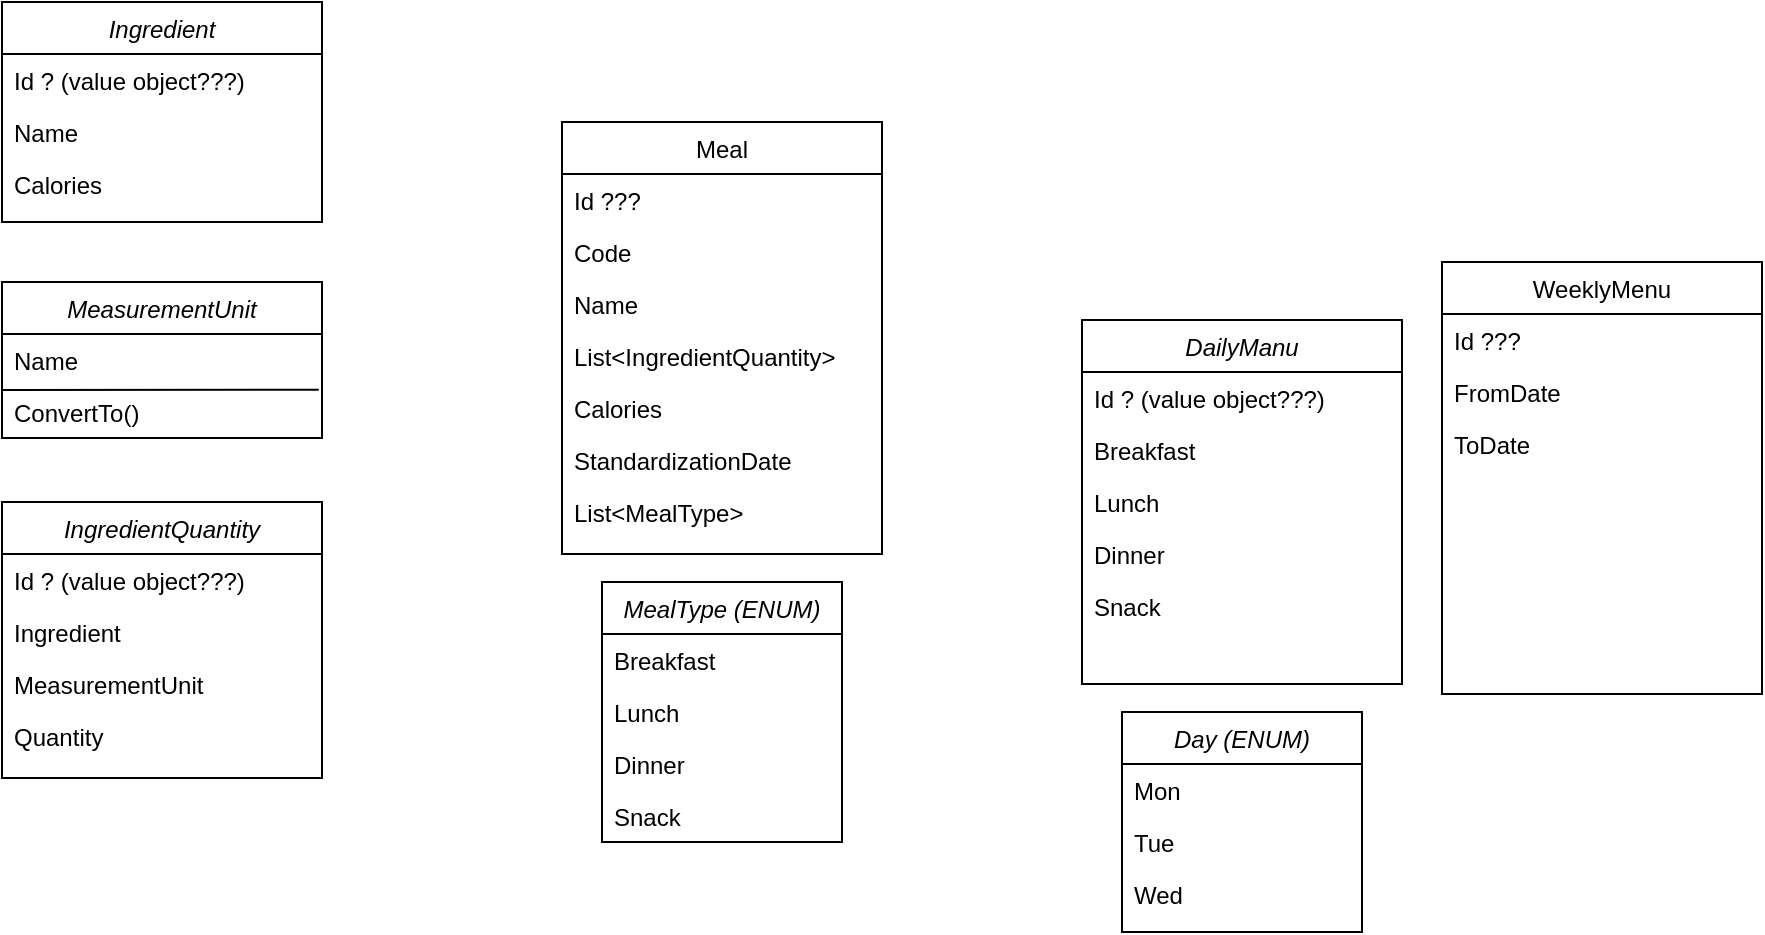 <mxfile version="24.2.3" type="device">
  <diagram id="GDx_2gZbZ9wgl7-7VXHY" name="Page-1">
    <mxGraphModel dx="1434" dy="746" grid="1" gridSize="10" guides="1" tooltips="1" connect="1" arrows="1" fold="1" page="1" pageScale="1" pageWidth="1920" pageHeight="1200" math="0" shadow="0">
      <root>
        <mxCell id="0" />
        <mxCell id="1" parent="0" />
        <mxCell id="k1ia0Kni4IpyKNYvvvFL-1" value="Ingredient " style="swimlane;fontStyle=2;align=center;verticalAlign=top;childLayout=stackLayout;horizontal=1;startSize=26;horizontalStack=0;resizeParent=1;resizeLast=0;collapsible=1;marginBottom=0;rounded=0;shadow=0;strokeWidth=1;" vertex="1" parent="1">
          <mxGeometry x="50" y="120" width="160" height="110" as="geometry">
            <mxRectangle x="230" y="140" width="160" height="26" as="alternateBounds" />
          </mxGeometry>
        </mxCell>
        <mxCell id="k1ia0Kni4IpyKNYvvvFL-2" value="Id ? (value object???)" style="text;align=left;verticalAlign=top;spacingLeft=4;spacingRight=4;overflow=hidden;rotatable=0;points=[[0,0.5],[1,0.5]];portConstraint=eastwest;" vertex="1" parent="k1ia0Kni4IpyKNYvvvFL-1">
          <mxGeometry y="26" width="160" height="26" as="geometry" />
        </mxCell>
        <mxCell id="k1ia0Kni4IpyKNYvvvFL-3" value="Name" style="text;align=left;verticalAlign=top;spacingLeft=4;spacingRight=4;overflow=hidden;rotatable=0;points=[[0,0.5],[1,0.5]];portConstraint=eastwest;rounded=0;shadow=0;html=0;" vertex="1" parent="k1ia0Kni4IpyKNYvvvFL-1">
          <mxGeometry y="52" width="160" height="26" as="geometry" />
        </mxCell>
        <mxCell id="k1ia0Kni4IpyKNYvvvFL-4" value="Calories" style="text;align=left;verticalAlign=top;spacingLeft=4;spacingRight=4;overflow=hidden;rotatable=0;points=[[0,0.5],[1,0.5]];portConstraint=eastwest;rounded=0;shadow=0;html=0;" vertex="1" parent="k1ia0Kni4IpyKNYvvvFL-1">
          <mxGeometry y="78" width="160" height="26" as="geometry" />
        </mxCell>
        <mxCell id="k1ia0Kni4IpyKNYvvvFL-5" value="Meal" style="swimlane;fontStyle=0;align=center;verticalAlign=top;childLayout=stackLayout;horizontal=1;startSize=26;horizontalStack=0;resizeParent=1;resizeLast=0;collapsible=1;marginBottom=0;rounded=0;shadow=0;strokeWidth=1;" vertex="1" parent="1">
          <mxGeometry x="330" y="180" width="160" height="216" as="geometry">
            <mxRectangle x="550" y="140" width="160" height="26" as="alternateBounds" />
          </mxGeometry>
        </mxCell>
        <mxCell id="k1ia0Kni4IpyKNYvvvFL-6" value="Id ???" style="text;align=left;verticalAlign=top;spacingLeft=4;spacingRight=4;overflow=hidden;rotatable=0;points=[[0,0.5],[1,0.5]];portConstraint=eastwest;" vertex="1" parent="k1ia0Kni4IpyKNYvvvFL-5">
          <mxGeometry y="26" width="160" height="26" as="geometry" />
        </mxCell>
        <mxCell id="k1ia0Kni4IpyKNYvvvFL-7" value="Code" style="text;align=left;verticalAlign=top;spacingLeft=4;spacingRight=4;overflow=hidden;rotatable=0;points=[[0,0.5],[1,0.5]];portConstraint=eastwest;" vertex="1" parent="k1ia0Kni4IpyKNYvvvFL-5">
          <mxGeometry y="52" width="160" height="26" as="geometry" />
        </mxCell>
        <mxCell id="k1ia0Kni4IpyKNYvvvFL-8" value="Name" style="text;align=left;verticalAlign=top;spacingLeft=4;spacingRight=4;overflow=hidden;rotatable=0;points=[[0,0.5],[1,0.5]];portConstraint=eastwest;rounded=0;shadow=0;html=0;" vertex="1" parent="k1ia0Kni4IpyKNYvvvFL-5">
          <mxGeometry y="78" width="160" height="26" as="geometry" />
        </mxCell>
        <mxCell id="k1ia0Kni4IpyKNYvvvFL-9" value="List&lt;IngredientQuantity&gt;" style="text;align=left;verticalAlign=top;spacingLeft=4;spacingRight=4;overflow=hidden;rotatable=0;points=[[0,0.5],[1,0.5]];portConstraint=eastwest;rounded=0;shadow=0;html=0;" vertex="1" parent="k1ia0Kni4IpyKNYvvvFL-5">
          <mxGeometry y="104" width="160" height="26" as="geometry" />
        </mxCell>
        <mxCell id="k1ia0Kni4IpyKNYvvvFL-10" value="Calories" style="text;align=left;verticalAlign=top;spacingLeft=4;spacingRight=4;overflow=hidden;rotatable=0;points=[[0,0.5],[1,0.5]];portConstraint=eastwest;rounded=0;shadow=0;html=0;" vertex="1" parent="k1ia0Kni4IpyKNYvvvFL-5">
          <mxGeometry y="130" width="160" height="26" as="geometry" />
        </mxCell>
        <mxCell id="k1ia0Kni4IpyKNYvvvFL-11" value="StandardizationDate" style="text;align=left;verticalAlign=top;spacingLeft=4;spacingRight=4;overflow=hidden;rotatable=0;points=[[0,0.5],[1,0.5]];portConstraint=eastwest;rounded=0;shadow=0;html=0;" vertex="1" parent="k1ia0Kni4IpyKNYvvvFL-5">
          <mxGeometry y="156" width="160" height="26" as="geometry" />
        </mxCell>
        <mxCell id="k1ia0Kni4IpyKNYvvvFL-12" value="List&lt;MealType&gt;" style="text;align=left;verticalAlign=top;spacingLeft=4;spacingRight=4;overflow=hidden;rotatable=0;points=[[0,0.5],[1,0.5]];portConstraint=eastwest;rounded=0;shadow=0;html=0;" vertex="1" parent="k1ia0Kni4IpyKNYvvvFL-5">
          <mxGeometry y="182" width="160" height="26" as="geometry" />
        </mxCell>
        <mxCell id="k1ia0Kni4IpyKNYvvvFL-13" value="IngredientQuantity" style="swimlane;fontStyle=2;align=center;verticalAlign=top;childLayout=stackLayout;horizontal=1;startSize=26;horizontalStack=0;resizeParent=1;resizeLast=0;collapsible=1;marginBottom=0;rounded=0;shadow=0;strokeWidth=1;" vertex="1" parent="1">
          <mxGeometry x="50" y="370" width="160" height="138" as="geometry">
            <mxRectangle x="230" y="140" width="160" height="26" as="alternateBounds" />
          </mxGeometry>
        </mxCell>
        <mxCell id="k1ia0Kni4IpyKNYvvvFL-14" value="Id ? (value object???)" style="text;align=left;verticalAlign=top;spacingLeft=4;spacingRight=4;overflow=hidden;rotatable=0;points=[[0,0.5],[1,0.5]];portConstraint=eastwest;" vertex="1" parent="k1ia0Kni4IpyKNYvvvFL-13">
          <mxGeometry y="26" width="160" height="26" as="geometry" />
        </mxCell>
        <mxCell id="k1ia0Kni4IpyKNYvvvFL-15" value="Ingredient" style="text;align=left;verticalAlign=top;spacingLeft=4;spacingRight=4;overflow=hidden;rotatable=0;points=[[0,0.5],[1,0.5]];portConstraint=eastwest;rounded=0;shadow=0;html=0;" vertex="1" parent="k1ia0Kni4IpyKNYvvvFL-13">
          <mxGeometry y="52" width="160" height="26" as="geometry" />
        </mxCell>
        <mxCell id="k1ia0Kni4IpyKNYvvvFL-16" value="MeasurementUnit" style="text;align=left;verticalAlign=top;spacingLeft=4;spacingRight=4;overflow=hidden;rotatable=0;points=[[0,0.5],[1,0.5]];portConstraint=eastwest;rounded=0;shadow=0;html=0;" vertex="1" parent="k1ia0Kni4IpyKNYvvvFL-13">
          <mxGeometry y="78" width="160" height="26" as="geometry" />
        </mxCell>
        <mxCell id="k1ia0Kni4IpyKNYvvvFL-17" value="Quantity" style="text;align=left;verticalAlign=top;spacingLeft=4;spacingRight=4;overflow=hidden;rotatable=0;points=[[0,0.5],[1,0.5]];portConstraint=eastwest;rounded=0;shadow=0;html=0;" vertex="1" parent="k1ia0Kni4IpyKNYvvvFL-13">
          <mxGeometry y="104" width="160" height="26" as="geometry" />
        </mxCell>
        <mxCell id="k1ia0Kni4IpyKNYvvvFL-18" value="MeasurementUnit" style="swimlane;fontStyle=2;align=center;verticalAlign=top;childLayout=stackLayout;horizontal=1;startSize=26;horizontalStack=0;resizeParent=1;resizeLast=0;collapsible=1;marginBottom=0;rounded=0;shadow=0;strokeWidth=1;" vertex="1" parent="1">
          <mxGeometry x="50" y="260" width="160" height="78" as="geometry">
            <mxRectangle x="230" y="140" width="160" height="26" as="alternateBounds" />
          </mxGeometry>
        </mxCell>
        <mxCell id="k1ia0Kni4IpyKNYvvvFL-19" value="Name" style="text;align=left;verticalAlign=top;spacingLeft=4;spacingRight=4;overflow=hidden;rotatable=0;points=[[0,0.5],[1,0.5]];portConstraint=eastwest;rounded=0;shadow=0;html=0;" vertex="1" parent="k1ia0Kni4IpyKNYvvvFL-18">
          <mxGeometry y="26" width="160" height="26" as="geometry" />
        </mxCell>
        <mxCell id="k1ia0Kni4IpyKNYvvvFL-20" value="ConvertTo()" style="text;align=left;verticalAlign=top;spacingLeft=4;spacingRight=4;overflow=hidden;rotatable=0;points=[[0,0.5],[1,0.5]];portConstraint=eastwest;rounded=0;shadow=0;html=0;" vertex="1" parent="k1ia0Kni4IpyKNYvvvFL-18">
          <mxGeometry y="52" width="160" height="26" as="geometry" />
        </mxCell>
        <mxCell id="k1ia0Kni4IpyKNYvvvFL-21" value="" style="endArrow=none;html=1;rounded=0;entryX=0.99;entryY=0.071;entryDx=0;entryDy=0;entryPerimeter=0;" edge="1" parent="k1ia0Kni4IpyKNYvvvFL-18" target="k1ia0Kni4IpyKNYvvvFL-20">
          <mxGeometry width="50" height="50" relative="1" as="geometry">
            <mxPoint y="54" as="sourcePoint" />
            <mxPoint x="390" y="10" as="targetPoint" />
          </mxGeometry>
        </mxCell>
        <mxCell id="k1ia0Kni4IpyKNYvvvFL-22" value="WeeklyMenu" style="swimlane;fontStyle=0;align=center;verticalAlign=top;childLayout=stackLayout;horizontal=1;startSize=26;horizontalStack=0;resizeParent=1;resizeLast=0;collapsible=1;marginBottom=0;rounded=0;shadow=0;strokeWidth=1;" vertex="1" parent="1">
          <mxGeometry x="770" y="250" width="160" height="216" as="geometry">
            <mxRectangle x="550" y="140" width="160" height="26" as="alternateBounds" />
          </mxGeometry>
        </mxCell>
        <mxCell id="k1ia0Kni4IpyKNYvvvFL-23" value="Id ???" style="text;align=left;verticalAlign=top;spacingLeft=4;spacingRight=4;overflow=hidden;rotatable=0;points=[[0,0.5],[1,0.5]];portConstraint=eastwest;" vertex="1" parent="k1ia0Kni4IpyKNYvvvFL-22">
          <mxGeometry y="26" width="160" height="26" as="geometry" />
        </mxCell>
        <mxCell id="k1ia0Kni4IpyKNYvvvFL-24" value="FromDate" style="text;align=left;verticalAlign=top;spacingLeft=4;spacingRight=4;overflow=hidden;rotatable=0;points=[[0,0.5],[1,0.5]];portConstraint=eastwest;" vertex="1" parent="k1ia0Kni4IpyKNYvvvFL-22">
          <mxGeometry y="52" width="160" height="26" as="geometry" />
        </mxCell>
        <mxCell id="k1ia0Kni4IpyKNYvvvFL-25" value="ToDate" style="text;align=left;verticalAlign=top;spacingLeft=4;spacingRight=4;overflow=hidden;rotatable=0;points=[[0,0.5],[1,0.5]];portConstraint=eastwest;" vertex="1" parent="k1ia0Kni4IpyKNYvvvFL-22">
          <mxGeometry y="78" width="160" height="26" as="geometry" />
        </mxCell>
        <mxCell id="k1ia0Kni4IpyKNYvvvFL-26" value="DailyManu" style="swimlane;fontStyle=2;align=center;verticalAlign=top;childLayout=stackLayout;horizontal=1;startSize=26;horizontalStack=0;resizeParent=1;resizeLast=0;collapsible=1;marginBottom=0;rounded=0;shadow=0;strokeWidth=1;" vertex="1" parent="1">
          <mxGeometry x="590" y="279" width="160" height="182" as="geometry">
            <mxRectangle x="230" y="140" width="160" height="26" as="alternateBounds" />
          </mxGeometry>
        </mxCell>
        <mxCell id="k1ia0Kni4IpyKNYvvvFL-27" value="Id ? (value object???)" style="text;align=left;verticalAlign=top;spacingLeft=4;spacingRight=4;overflow=hidden;rotatable=0;points=[[0,0.5],[1,0.5]];portConstraint=eastwest;" vertex="1" parent="k1ia0Kni4IpyKNYvvvFL-26">
          <mxGeometry y="26" width="160" height="26" as="geometry" />
        </mxCell>
        <mxCell id="k1ia0Kni4IpyKNYvvvFL-28" value="Breakfast" style="text;align=left;verticalAlign=top;spacingLeft=4;spacingRight=4;overflow=hidden;rotatable=0;points=[[0,0.5],[1,0.5]];portConstraint=eastwest;rounded=0;shadow=0;html=0;" vertex="1" parent="k1ia0Kni4IpyKNYvvvFL-26">
          <mxGeometry y="52" width="160" height="26" as="geometry" />
        </mxCell>
        <mxCell id="k1ia0Kni4IpyKNYvvvFL-29" value="Lunch" style="text;align=left;verticalAlign=top;spacingLeft=4;spacingRight=4;overflow=hidden;rotatable=0;points=[[0,0.5],[1,0.5]];portConstraint=eastwest;rounded=0;shadow=0;html=0;" vertex="1" parent="k1ia0Kni4IpyKNYvvvFL-26">
          <mxGeometry y="78" width="160" height="26" as="geometry" />
        </mxCell>
        <mxCell id="k1ia0Kni4IpyKNYvvvFL-30" value="Dinner" style="text;align=left;verticalAlign=top;spacingLeft=4;spacingRight=4;overflow=hidden;rotatable=0;points=[[0,0.5],[1,0.5]];portConstraint=eastwest;rounded=0;shadow=0;html=0;" vertex="1" parent="k1ia0Kni4IpyKNYvvvFL-26">
          <mxGeometry y="104" width="160" height="26" as="geometry" />
        </mxCell>
        <mxCell id="k1ia0Kni4IpyKNYvvvFL-31" value="Snack" style="text;align=left;verticalAlign=top;spacingLeft=4;spacingRight=4;overflow=hidden;rotatable=0;points=[[0,0.5],[1,0.5]];portConstraint=eastwest;rounded=0;shadow=0;html=0;" vertex="1" parent="k1ia0Kni4IpyKNYvvvFL-26">
          <mxGeometry y="130" width="160" height="26" as="geometry" />
        </mxCell>
        <mxCell id="k1ia0Kni4IpyKNYvvvFL-32" value="Day (ENUM)" style="swimlane;fontStyle=2;align=center;verticalAlign=top;childLayout=stackLayout;horizontal=1;startSize=26;horizontalStack=0;resizeParent=1;resizeLast=0;collapsible=1;marginBottom=0;rounded=0;shadow=0;strokeWidth=1;" vertex="1" parent="1">
          <mxGeometry x="610" y="475" width="120" height="110" as="geometry">
            <mxRectangle x="230" y="140" width="160" height="26" as="alternateBounds" />
          </mxGeometry>
        </mxCell>
        <mxCell id="k1ia0Kni4IpyKNYvvvFL-33" value="Mon" style="text;align=left;verticalAlign=top;spacingLeft=4;spacingRight=4;overflow=hidden;rotatable=0;points=[[0,0.5],[1,0.5]];portConstraint=eastwest;rounded=0;shadow=0;html=0;" vertex="1" parent="k1ia0Kni4IpyKNYvvvFL-32">
          <mxGeometry y="26" width="120" height="26" as="geometry" />
        </mxCell>
        <mxCell id="k1ia0Kni4IpyKNYvvvFL-34" value="Tue" style="text;align=left;verticalAlign=top;spacingLeft=4;spacingRight=4;overflow=hidden;rotatable=0;points=[[0,0.5],[1,0.5]];portConstraint=eastwest;rounded=0;shadow=0;html=0;" vertex="1" parent="k1ia0Kni4IpyKNYvvvFL-32">
          <mxGeometry y="52" width="120" height="26" as="geometry" />
        </mxCell>
        <mxCell id="k1ia0Kni4IpyKNYvvvFL-35" value="Wed" style="text;align=left;verticalAlign=top;spacingLeft=4;spacingRight=4;overflow=hidden;rotatable=0;points=[[0,0.5],[1,0.5]];portConstraint=eastwest;rounded=0;shadow=0;html=0;" vertex="1" parent="k1ia0Kni4IpyKNYvvvFL-32">
          <mxGeometry y="78" width="120" height="26" as="geometry" />
        </mxCell>
        <mxCell id="k1ia0Kni4IpyKNYvvvFL-36" value="MealType (ENUM)" style="swimlane;fontStyle=2;align=center;verticalAlign=top;childLayout=stackLayout;horizontal=1;startSize=26;horizontalStack=0;resizeParent=1;resizeLast=0;collapsible=1;marginBottom=0;rounded=0;shadow=0;strokeWidth=1;" vertex="1" parent="1">
          <mxGeometry x="350" y="410" width="120" height="130" as="geometry">
            <mxRectangle x="230" y="140" width="160" height="26" as="alternateBounds" />
          </mxGeometry>
        </mxCell>
        <mxCell id="k1ia0Kni4IpyKNYvvvFL-37" value="Breakfast" style="text;align=left;verticalAlign=top;spacingLeft=4;spacingRight=4;overflow=hidden;rotatable=0;points=[[0,0.5],[1,0.5]];portConstraint=eastwest;rounded=0;shadow=0;html=0;" vertex="1" parent="k1ia0Kni4IpyKNYvvvFL-36">
          <mxGeometry y="26" width="120" height="26" as="geometry" />
        </mxCell>
        <mxCell id="k1ia0Kni4IpyKNYvvvFL-38" value="Lunch" style="text;align=left;verticalAlign=top;spacingLeft=4;spacingRight=4;overflow=hidden;rotatable=0;points=[[0,0.5],[1,0.5]];portConstraint=eastwest;rounded=0;shadow=0;html=0;" vertex="1" parent="k1ia0Kni4IpyKNYvvvFL-36">
          <mxGeometry y="52" width="120" height="26" as="geometry" />
        </mxCell>
        <mxCell id="k1ia0Kni4IpyKNYvvvFL-39" value="Dinner" style="text;align=left;verticalAlign=top;spacingLeft=4;spacingRight=4;overflow=hidden;rotatable=0;points=[[0,0.5],[1,0.5]];portConstraint=eastwest;rounded=0;shadow=0;html=0;" vertex="1" parent="k1ia0Kni4IpyKNYvvvFL-36">
          <mxGeometry y="78" width="120" height="26" as="geometry" />
        </mxCell>
        <mxCell id="k1ia0Kni4IpyKNYvvvFL-40" value="Snack" style="text;align=left;verticalAlign=top;spacingLeft=4;spacingRight=4;overflow=hidden;rotatable=0;points=[[0,0.5],[1,0.5]];portConstraint=eastwest;rounded=0;shadow=0;html=0;" vertex="1" parent="k1ia0Kni4IpyKNYvvvFL-36">
          <mxGeometry y="104" width="120" height="26" as="geometry" />
        </mxCell>
      </root>
    </mxGraphModel>
  </diagram>
</mxfile>

